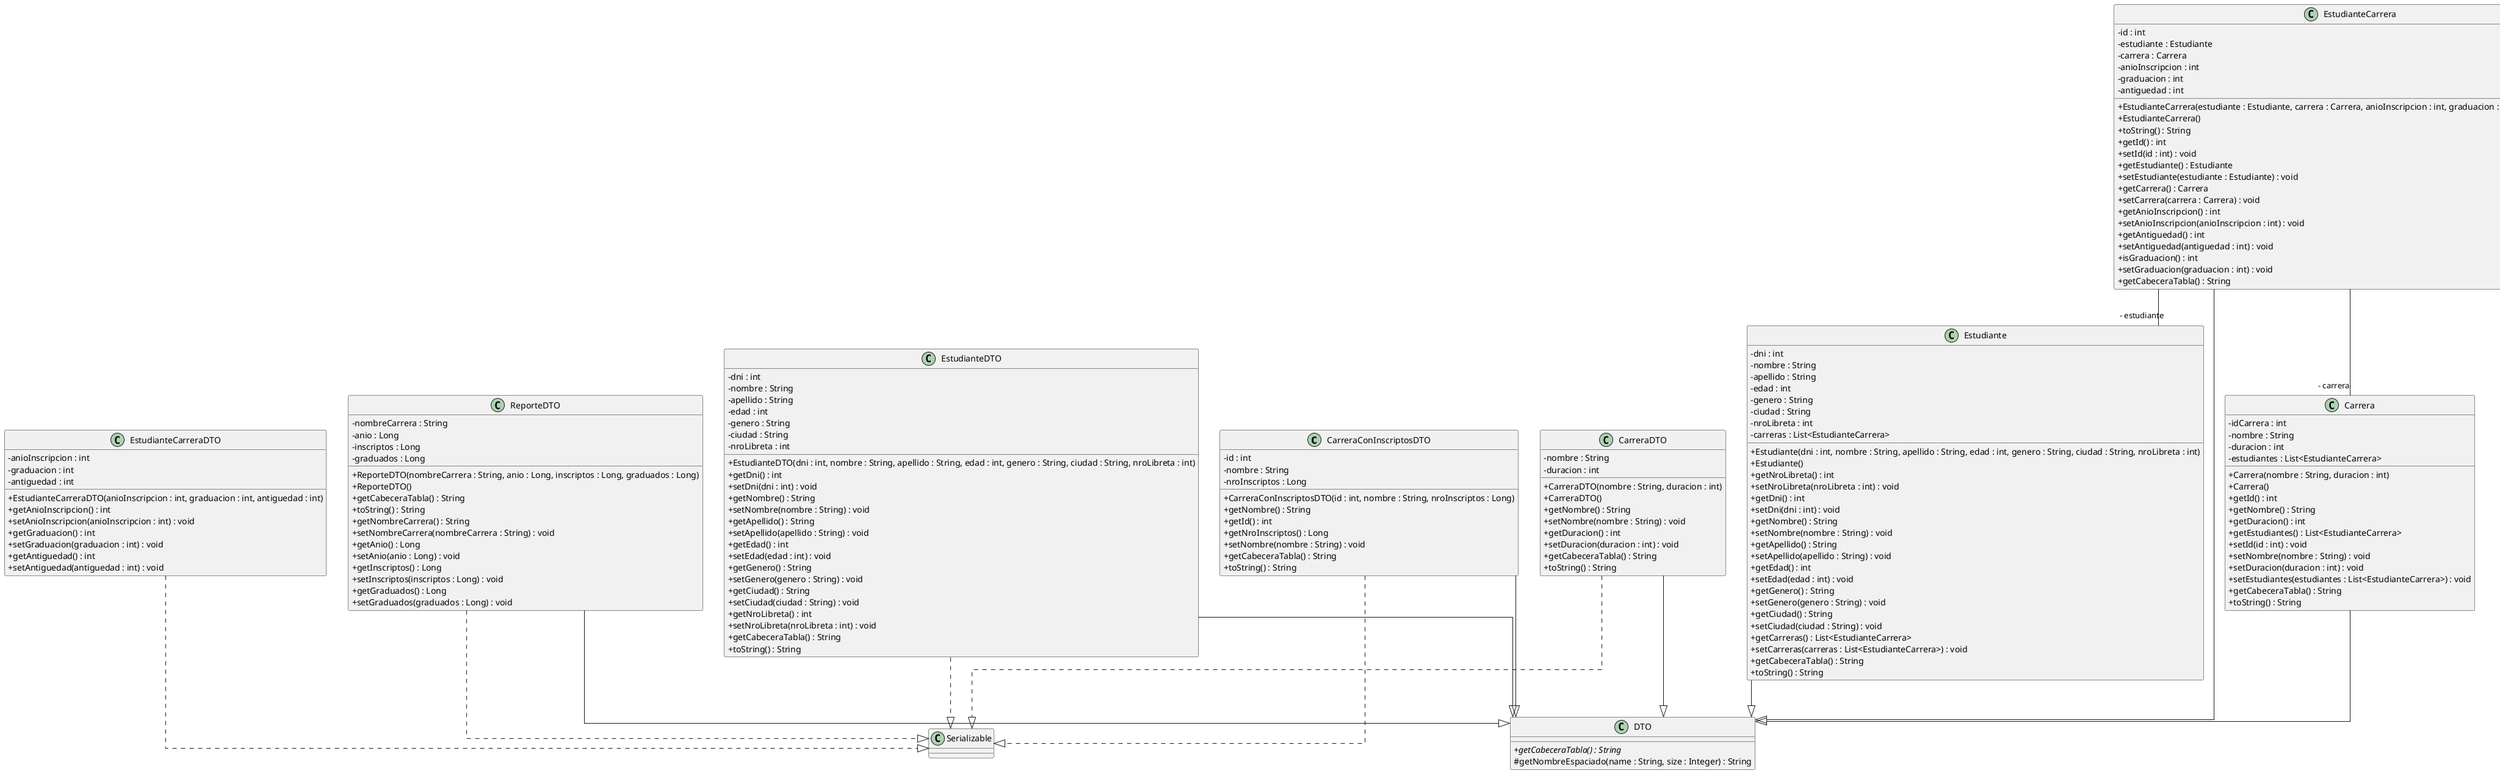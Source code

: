 @startuml
skinparam classAttributeIconSize 0
skinparam linetype ortho
class CarreraConInscriptosDTO{
- id : int
- nombre : String
- nroInscriptos : Long
+ CarreraConInscriptosDTO(id : int, nombre : String, nroInscriptos : Long)
+ getNombre() : String
+ getId() : int
+ getNroInscriptos() : Long
+ setNombre(nombre : String) : void
+ getCabeceraTabla() : String
+ toString() : String
}
CarreraConInscriptosDTO ..|> Serializable
CarreraConInscriptosDTO --|> DTO
class EstudianteCarreraDTO{
- anioInscripcion : int
- graduacion : int
- antiguedad : int
+ EstudianteCarreraDTO(anioInscripcion : int, graduacion : int, antiguedad : int)
+ getAnioInscripcion() : int
+ setAnioInscripcion(anioInscripcion : int) : void
+ getGraduacion() : int
+ setGraduacion(graduacion : int) : void
+ getAntiguedad() : int
+ setAntiguedad(antiguedad : int) : void
}
EstudianteCarreraDTO ..|> Serializable
class RepositoryFactoryImpl{
- {static} factory : RepositoryFactoryImpl
- estudianteRepository : EstudianteRepository
- carreraRepository : CarreraRepository
- estudianteCarreraRepository : EstudianteCarreraRepository
+ RepositoryFactoryImpl()
+ {static} getInstancia() : RepositoryFactoryImpl
+ obtenerEstudianteRepository() : EstudianteRepository
+ obtenerCarreraRepository() : CarreraRepository
+ obtenerEstudianteCarreraRepository() : EstudianteCarreraRepository
}
RepositoryFactoryImpl ..|> RepositoryFactory
class EstudianteCarreraRepositoryImpl{
+ matricularEstudiante(estudiante : Estudiante, carrera : Carrera, anioInscripcion : int, graduacion : int, antiguedad : int) : void
}
EstudianteCarreraRepositoryImpl ..|> EstudianteCarreraRepository
class Main{
+ {static} main(args : String[]) : void
}
class CarreraDTO{
- nombre : String
- duracion : int
+ CarreraDTO(nombre : String, duracion : int)
+ CarreraDTO()
+ getNombre() : String
+ setNombre(nombre : String) : void
+ getDuracion() : int
+ setDuracion(duracion : int) : void
+ getCabeceraTabla() : String
+ toString() : String
}
CarreraDTO ..|> Serializable
CarreraDTO --|> DTO
class Estudiante{
- dni : int
- nombre : String
- apellido : String
- edad : int
- genero : String
- ciudad : String
- nroLibreta : int
- carreras : List<EstudianteCarrera>
+ Estudiante(dni : int, nombre : String, apellido : String, edad : int, genero : String, ciudad : String, nroLibreta : int)
+ Estudiante()
+ getNroLibreta() : int
+ setNroLibreta(nroLibreta : int) : void
+ getDni() : int
+ setDni(dni : int) : void
+ getNombre() : String
+ setNombre(nombre : String) : void
+ getApellido() : String
+ setApellido(apellido : String) : void
+ getEdad() : int
+ setEdad(edad : int) : void
+ getGenero() : String
+ setGenero(genero : String) : void
+ getCiudad() : String
+ setCiudad(ciudad : String) : void
+ getCarreras() : List<EstudianteCarrera>
+ setCarreras(carreras : List<EstudianteCarrera>) : void
+ getCabeceraTabla() : String
+ toString() : String
}
Estudiante --|> DTO
class SingletonHelper{
- {static} INSTANCE : EntityFactory
}
class EstudianteRepositoryImpl{
+ agregarEstudiante(estudiante : Estudiante) : void
+ obtenerTodos() : List<Estudiante>
+ obtenerUnoPorLibreta(nroLibreta : int) : Estudiante
+ obtenerTodosPorGenero(genero : String) : List<Estudiante>
+ eliminarEstudiante(estudiante : Estudiante) : void
+ obtenerPorDni(dni : int) : Estudiante
+ obtenerEstudiantePorCarreraYCiudad(carrera : Carrera, ciudad : String) : List<Estudiante>
}
EstudianteRepositoryImpl ..|> EstudianteRepository
class ReporteDTO{
- nombreCarrera : String
- anio : Long
- inscriptos : Long
- graduados : Long
+ ReporteDTO(nombreCarrera : String, anio : Long, inscriptos : Long, graduados : Long)
+ ReporteDTO()
+ getCabeceraTabla() : String
+ toString() : String
+ getNombreCarrera() : String
+ setNombreCarrera(nombreCarrera : String) : void
+ getAnio() : Long
+ setAnio(anio : Long) : void
+ getInscriptos() : Long
+ setInscriptos(inscriptos : Long) : void
+ getGraduados() : Long
+ setGraduados(graduados : Long) : void
}
ReporteDTO ..|> Serializable
ReporteDTO --|> DTO
class CSVLoader{
- estudianteRepository : EstudianteRepository
- carreraRepository : CarreraRepository
- estudianteCarreraRepository : EstudianteCarreraRepositoryImpl
+ CSVLoader()
+ getParser(filePath : String) : CSVParser
+ loadEstudiantes(filePath : String) : void
+ loadCarrera(filePath : String) : void
+ loadEstudianteCarrera(filePath : String) : void
}
class DTO{
+ {abstract} getCabeceraTabla() : String
# getNombreEspaciado(name : String, size : Integer) : String
}
class CarreraRepositoryImpl{
+ agregarCarrera(carrera : Carrera) : void
+ obtenerPorCantInscriptos() : List<CarreraConInscriptosDTO>
+ eliminarCarrera(carrera : Carrera) : void
+ obtenerTodas() : List<Carrera>
+ obtenerPorId(idCarrera : int) : Carrera
+ generarReporteCarreras() : List<ReporteDTO>
}
CarreraRepositoryImpl ..|> CarreraRepository
class EstudianteDTO{
- dni : int
- nombre : String
- apellido : String
- edad : int
- genero : String
- ciudad : String
- nroLibreta : int
+ EstudianteDTO(dni : int, nombre : String, apellido : String, edad : int, genero : String, ciudad : String, nroLibreta : int)
+ getDni() : int
+ setDni(dni : int) : void
+ getNombre() : String
+ setNombre(nombre : String) : void
+ getApellido() : String
+ setApellido(apellido : String) : void
+ getEdad() : int
+ setEdad(edad : int) : void
+ getGenero() : String
+ setGenero(genero : String) : void
+ getCiudad() : String
+ setCiudad(ciudad : String) : void
+ getNroLibreta() : int
+ setNroLibreta(nroLibreta : int) : void
+ getCabeceraTabla() : String
+ toString() : String
}
EstudianteDTO ..|> Serializable
EstudianteDTO --|> DTO
class EntityFactory{
- emf : EntityManagerFactory
- EntityFactory()
+ {static} getInstance() : EntityFactory
+ createEntityManager() : EntityManager
+ closeEntityManagerFactory() : void
}
class Carrera{
- idCarrera : int
- nombre : String
- duracion : int
- estudiantes : List<EstudianteCarrera>
+ Carrera(nombre : String, duracion : int)
+ Carrera()
+ getId() : int
+ getNombre() : String
+ getDuracion() : int
+ getEstudiantes() : List<EstudianteCarrera>
+ setId(id : int) : void
+ setNombre(nombre : String) : void
+ setDuracion(duracion : int) : void
+ setEstudiantes(estudiantes : List<EstudianteCarrera>) : void
+ getCabeceraTabla() : String
+ toString() : String
}
Carrera --|> DTO
class EstudianteCarrera{
- id : int
- estudiante : Estudiante
- carrera : Carrera
- anioInscripcion : int
- graduacion : int
- antiguedad : int
+ EstudianteCarrera(estudiante : Estudiante, carrera : Carrera, anioInscripcion : int, graduacion : int, antiguedad : int)
+ EstudianteCarrera()
+ toString() : String
+ getId() : int
+ setId(id : int) : void
+ getEstudiante() : Estudiante
+ setEstudiante(estudiante : Estudiante) : void
+ getCarrera() : Carrera
+ setCarrera(carrera : Carrera) : void
+ getAnioInscripcion() : int
+ setAnioInscripcion(anioInscripcion : int) : void
+ getAntiguedad() : int
+ setAntiguedad(antiguedad : int) : void
+ isGraduacion() : int
+ setGraduacion(graduacion : int) : void
+ getCabeceraTabla() : String
}
EstudianteCarrera --|> DTO
RepositoryFactoryImpl--"- {static} factory" RepositoryFactoryImpl
RepositoryFactoryImpl--"- estudianteRepository" EstudianteRepository
RepositoryFactoryImpl--"- carreraRepository" CarreraRepository
RepositoryFactoryImpl--"- estudianteCarreraRepository" EstudianteCarreraRepository
SingletonHelper--"- {static} INSTANCE" EntityFactory
CSVLoader--"- estudianteRepository" EstudianteRepository
CSVLoader--"- carreraRepository" CarreraRepository
CSVLoader--"- estudianteCarreraRepository" EstudianteCarreraRepositoryImpl
EstudianteCarrera--"- estudiante" Estudiante
EstudianteCarrera--"- carrera" Carrera
interface RepositoryFactory{
obtenerEstudianteRepository() : EstudianteRepository
obtenerCarreraRepository() : CarreraRepository
obtenerEstudianteCarreraRepository() : EstudianteCarreraRepository
}
interface CarreraRepository{
agregarCarrera(carrera : Carrera) : void
obtenerPorId(idCarrera : int) : Carrera
obtenerTodas() : List<Carrera>
obtenerPorCantInscriptos() : List<CarreraConInscriptosDTO>
eliminarCarrera(carrera : Carrera) : void
generarReporteCarreras() : List<ReporteDTO>
}
interface EstudianteRepository{
agregarEstudiante(estudiante : Estudiante) : void
obtenerTodos() : List<Estudiante>
obtenerPorDni(dni : int) : Estudiante
obtenerUnoPorLibreta(nroLibreta : int) : Estudiante
obtenerTodosPorGenero(genero : String) : List<Estudiante>
eliminarEstudiante(estudiante : Estudiante) : void
obtenerEstudiantePorCarreraYCiudad(carrera : Carrera, ciudad : String) : List<Estudiante>
}
interface EstudianteCarreraRepository{
matricularEstudiante(estudiante : Estudiante, carrera : Carrera, anioInscripcion : int, graduacion : int, antiguedad : int) : void
}
@enduml